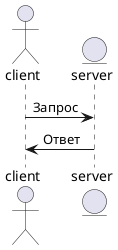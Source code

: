 @startuml client-server 
actor client
entity server

client -> server: Запрос
server -> client: Ответ 

@enduml